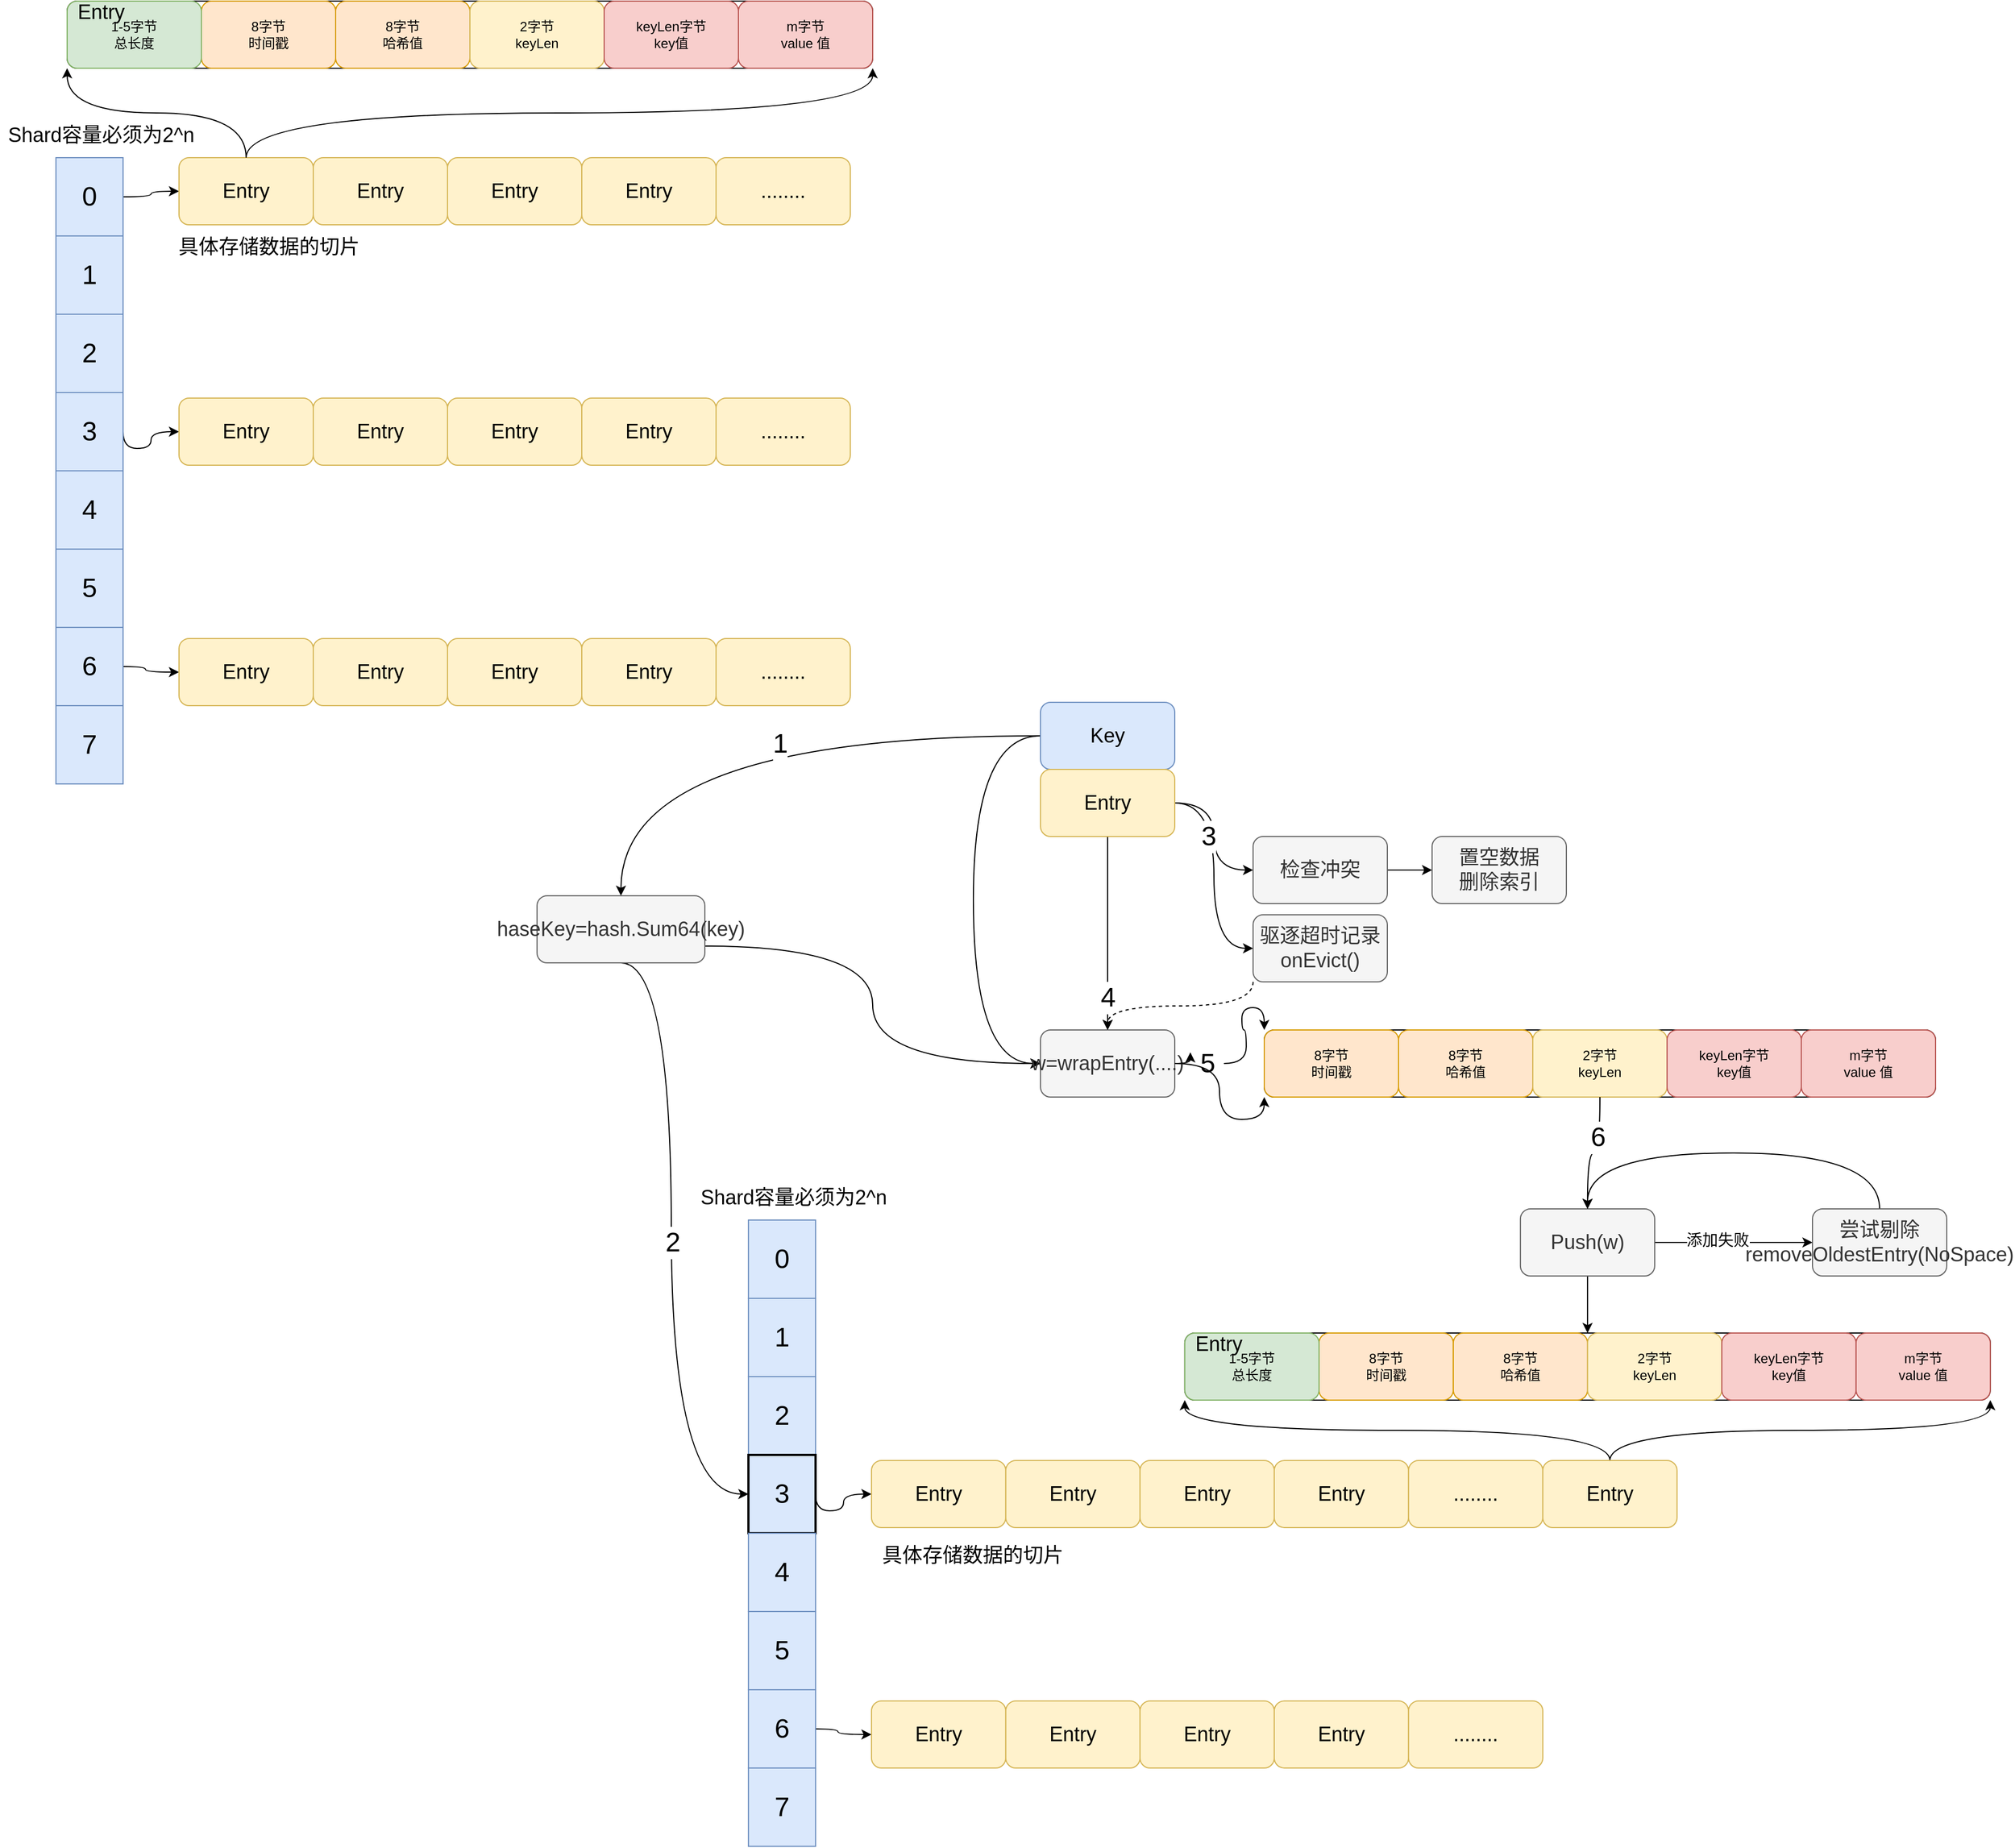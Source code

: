 <mxfile version="12.9.3" type="device"><diagram id="f8zTZtIyy3X4nfBi4ISw" name="第 1 页"><mxGraphModel dx="1221" dy="714" grid="1" gridSize="10" guides="1" tooltips="1" connect="1" arrows="1" fold="1" page="1" pageScale="1" pageWidth="1169" pageHeight="827" math="0" shadow="0"><root><mxCell id="0"/><mxCell id="1" parent="0"/><mxCell id="JFfvHVcjmFUZ5Ef5ul6t-11" value="" style="group" parent="1" vertex="1" connectable="0"><mxGeometry x="90" y="80" width="720" height="60" as="geometry"/></mxCell><mxCell id="JFfvHVcjmFUZ5Ef5ul6t-9" value="" style="rounded=1;whiteSpace=wrap;html=1;" parent="JFfvHVcjmFUZ5Ef5ul6t-11" vertex="1"><mxGeometry width="720" height="60" as="geometry"/></mxCell><mxCell id="JFfvHVcjmFUZ5Ef5ul6t-3" value="8字节&lt;br&gt;时间戳" style="rounded=1;whiteSpace=wrap;html=1;fillColor=#ffe6cc;strokeColor=#d79b00;" parent="JFfvHVcjmFUZ5Ef5ul6t-11" vertex="1"><mxGeometry x="120" width="120" height="60" as="geometry"/></mxCell><mxCell id="JFfvHVcjmFUZ5Ef5ul6t-4" value="8字节&lt;br&gt;哈希值" style="rounded=1;whiteSpace=wrap;html=1;fillColor=#ffe6cc;strokeColor=#d79b00;" parent="JFfvHVcjmFUZ5Ef5ul6t-11" vertex="1"><mxGeometry x="240" width="120" height="60" as="geometry"/></mxCell><mxCell id="JFfvHVcjmFUZ5Ef5ul6t-5" value="2字节&lt;br&gt;keyLen" style="rounded=1;whiteSpace=wrap;html=1;fillColor=#fff2cc;strokeColor=#d6b656;" parent="JFfvHVcjmFUZ5Ef5ul6t-11" vertex="1"><mxGeometry x="360" width="120" height="60" as="geometry"/></mxCell><mxCell id="JFfvHVcjmFUZ5Ef5ul6t-6" value="keyLen字节&lt;br&gt;key值" style="rounded=1;whiteSpace=wrap;html=1;fillColor=#f8cecc;strokeColor=#b85450;" parent="JFfvHVcjmFUZ5Ef5ul6t-11" vertex="1"><mxGeometry x="480" width="120" height="60" as="geometry"/></mxCell><mxCell id="JFfvHVcjmFUZ5Ef5ul6t-8" value="m字节&lt;br&gt;value 值" style="rounded=1;whiteSpace=wrap;html=1;fillColor=#f8cecc;strokeColor=#b85450;" parent="JFfvHVcjmFUZ5Ef5ul6t-11" vertex="1"><mxGeometry x="600" width="120" height="60" as="geometry"/></mxCell><mxCell id="JFfvHVcjmFUZ5Ef5ul6t-10" value="1-5字节&lt;br&gt;总长度" style="rounded=1;whiteSpace=wrap;html=1;fillColor=#d5e8d4;strokeColor=#82b366;" parent="JFfvHVcjmFUZ5Ef5ul6t-11" vertex="1"><mxGeometry width="120" height="60" as="geometry"/></mxCell><mxCell id="JFfvHVcjmFUZ5Ef5ul6t-12" value="&lt;font style=&quot;font-size: 18px&quot;&gt;Entry&lt;/font&gt;" style="text;html=1;align=center;verticalAlign=middle;resizable=0;points=[];autosize=1;strokeColor=none;" parent="JFfvHVcjmFUZ5Ef5ul6t-11" vertex="1"><mxGeometry width="60" height="20" as="geometry"/></mxCell><mxCell id="JFfvHVcjmFUZ5Ef5ul6t-69" style="edgeStyle=orthogonalEdgeStyle;rounded=0;orthogonalLoop=1;jettySize=auto;html=1;exitX=1;exitY=0.5;exitDx=0;exitDy=0;entryX=0;entryY=0.5;entryDx=0;entryDy=0;curved=1;" parent="1" source="JFfvHVcjmFUZ5Ef5ul6t-13" target="JFfvHVcjmFUZ5Ef5ul6t-21" edge="1"><mxGeometry relative="1" as="geometry"/></mxCell><mxCell id="JFfvHVcjmFUZ5Ef5ul6t-13" value="&lt;font style=&quot;font-size: 24px&quot;&gt;0&lt;/font&gt;" style="rounded=0;whiteSpace=wrap;html=1;fillColor=#dae8fc;strokeColor=#6c8ebf;" parent="1" vertex="1"><mxGeometry x="80" y="220" width="60" height="70" as="geometry"/></mxCell><mxCell id="JFfvHVcjmFUZ5Ef5ul6t-14" value="&lt;font style=&quot;font-size: 24px&quot;&gt;1&lt;/font&gt;" style="rounded=0;whiteSpace=wrap;html=1;fillColor=#dae8fc;strokeColor=#6c8ebf;" parent="1" vertex="1"><mxGeometry x="80" y="290" width="60" height="70" as="geometry"/></mxCell><mxCell id="JFfvHVcjmFUZ5Ef5ul6t-15" value="&lt;font style=&quot;font-size: 24px&quot;&gt;2&lt;/font&gt;" style="rounded=0;whiteSpace=wrap;html=1;fillColor=#dae8fc;strokeColor=#6c8ebf;" parent="1" vertex="1"><mxGeometry x="80" y="360" width="60" height="70" as="geometry"/></mxCell><mxCell id="JFfvHVcjmFUZ5Ef5ul6t-70" style="edgeStyle=orthogonalEdgeStyle;curved=1;rounded=0;orthogonalLoop=1;jettySize=auto;html=1;exitX=1;exitY=0.5;exitDx=0;exitDy=0;entryX=0;entryY=0.5;entryDx=0;entryDy=0;" parent="1" source="JFfvHVcjmFUZ5Ef5ul6t-16" target="JFfvHVcjmFUZ5Ef5ul6t-28" edge="1"><mxGeometry relative="1" as="geometry"><Array as="points"><mxPoint x="140" y="480"/><mxPoint x="165" y="480"/><mxPoint x="165" y="465"/></Array></mxGeometry></mxCell><mxCell id="JFfvHVcjmFUZ5Ef5ul6t-16" value="&lt;font style=&quot;font-size: 24px&quot;&gt;3&lt;/font&gt;" style="rounded=0;whiteSpace=wrap;html=1;fillColor=#dae8fc;strokeColor=#6c8ebf;" parent="1" vertex="1"><mxGeometry x="80" y="430" width="60" height="70" as="geometry"/></mxCell><mxCell id="JFfvHVcjmFUZ5Ef5ul6t-17" value="&lt;font style=&quot;font-size: 24px&quot;&gt;4&lt;/font&gt;" style="rounded=0;whiteSpace=wrap;html=1;fillColor=#dae8fc;strokeColor=#6c8ebf;" parent="1" vertex="1"><mxGeometry x="80" y="500" width="60" height="70" as="geometry"/></mxCell><mxCell id="JFfvHVcjmFUZ5Ef5ul6t-18" value="&lt;font style=&quot;font-size: 24px&quot;&gt;5&lt;/font&gt;" style="rounded=0;whiteSpace=wrap;html=1;fillColor=#dae8fc;strokeColor=#6c8ebf;" parent="1" vertex="1"><mxGeometry x="80" y="570" width="60" height="70" as="geometry"/></mxCell><mxCell id="JFfvHVcjmFUZ5Ef5ul6t-71" style="edgeStyle=orthogonalEdgeStyle;curved=1;rounded=0;orthogonalLoop=1;jettySize=auto;html=1;exitX=1;exitY=0.5;exitDx=0;exitDy=0;entryX=0;entryY=0.5;entryDx=0;entryDy=0;" parent="1" source="JFfvHVcjmFUZ5Ef5ul6t-19" target="JFfvHVcjmFUZ5Ef5ul6t-34" edge="1"><mxGeometry relative="1" as="geometry"><Array as="points"><mxPoint x="160" y="675"/><mxPoint x="160" y="680"/></Array></mxGeometry></mxCell><mxCell id="JFfvHVcjmFUZ5Ef5ul6t-19" value="&lt;font style=&quot;font-size: 24px&quot;&gt;6&lt;/font&gt;" style="rounded=0;whiteSpace=wrap;html=1;fillColor=#dae8fc;strokeColor=#6c8ebf;" parent="1" vertex="1"><mxGeometry x="80" y="640" width="60" height="70" as="geometry"/></mxCell><mxCell id="JFfvHVcjmFUZ5Ef5ul6t-20" value="&lt;font style=&quot;font-size: 24px&quot;&gt;7&lt;/font&gt;" style="rounded=0;whiteSpace=wrap;html=1;fillColor=#dae8fc;strokeColor=#6c8ebf;" parent="1" vertex="1"><mxGeometry x="80" y="710" width="60" height="70" as="geometry"/></mxCell><mxCell id="JFfvHVcjmFUZ5Ef5ul6t-26" value="" style="group" parent="1" vertex="1" connectable="0"><mxGeometry x="190" y="220" width="600" height="60" as="geometry"/></mxCell><mxCell id="JFfvHVcjmFUZ5Ef5ul6t-21" value="&lt;font style=&quot;font-size: 18px&quot;&gt;Entry&lt;/font&gt;" style="rounded=1;whiteSpace=wrap;html=1;fillColor=#fff2cc;strokeColor=#d6b656;" parent="JFfvHVcjmFUZ5Ef5ul6t-26" vertex="1"><mxGeometry width="120" height="60" as="geometry"/></mxCell><mxCell id="JFfvHVcjmFUZ5Ef5ul6t-22" value="&lt;font style=&quot;font-size: 18px&quot;&gt;Entry&lt;/font&gt;" style="rounded=1;whiteSpace=wrap;html=1;fillColor=#fff2cc;strokeColor=#d6b656;" parent="JFfvHVcjmFUZ5Ef5ul6t-26" vertex="1"><mxGeometry x="120" width="120" height="60" as="geometry"/></mxCell><mxCell id="JFfvHVcjmFUZ5Ef5ul6t-23" value="&lt;font style=&quot;font-size: 18px&quot;&gt;Entry&lt;/font&gt;" style="rounded=1;whiteSpace=wrap;html=1;fillColor=#fff2cc;strokeColor=#d6b656;" parent="JFfvHVcjmFUZ5Ef5ul6t-26" vertex="1"><mxGeometry x="240" width="120" height="60" as="geometry"/></mxCell><mxCell id="JFfvHVcjmFUZ5Ef5ul6t-24" value="&lt;font style=&quot;font-size: 18px&quot;&gt;Entry&lt;/font&gt;" style="rounded=1;whiteSpace=wrap;html=1;fillColor=#fff2cc;strokeColor=#d6b656;" parent="JFfvHVcjmFUZ5Ef5ul6t-26" vertex="1"><mxGeometry x="360" width="120" height="60" as="geometry"/></mxCell><mxCell id="JFfvHVcjmFUZ5Ef5ul6t-25" value="&lt;span style=&quot;font-size: 18px&quot;&gt;........&lt;/span&gt;" style="rounded=1;whiteSpace=wrap;html=1;fillColor=#fff2cc;strokeColor=#d6b656;" parent="JFfvHVcjmFUZ5Ef5ul6t-26" vertex="1"><mxGeometry x="480" width="120" height="60" as="geometry"/></mxCell><mxCell id="JFfvHVcjmFUZ5Ef5ul6t-27" value="" style="group" parent="1" vertex="1" connectable="0"><mxGeometry x="190" y="435" width="600" height="60" as="geometry"/></mxCell><mxCell id="JFfvHVcjmFUZ5Ef5ul6t-28" value="&lt;font style=&quot;font-size: 18px&quot;&gt;Entry&lt;/font&gt;" style="rounded=1;whiteSpace=wrap;html=1;fillColor=#fff2cc;strokeColor=#d6b656;" parent="JFfvHVcjmFUZ5Ef5ul6t-27" vertex="1"><mxGeometry width="120" height="60" as="geometry"/></mxCell><mxCell id="JFfvHVcjmFUZ5Ef5ul6t-29" value="&lt;font style=&quot;font-size: 18px&quot;&gt;Entry&lt;/font&gt;" style="rounded=1;whiteSpace=wrap;html=1;fillColor=#fff2cc;strokeColor=#d6b656;" parent="JFfvHVcjmFUZ5Ef5ul6t-27" vertex="1"><mxGeometry x="120" width="120" height="60" as="geometry"/></mxCell><mxCell id="JFfvHVcjmFUZ5Ef5ul6t-30" value="&lt;font style=&quot;font-size: 18px&quot;&gt;Entry&lt;/font&gt;" style="rounded=1;whiteSpace=wrap;html=1;fillColor=#fff2cc;strokeColor=#d6b656;" parent="JFfvHVcjmFUZ5Ef5ul6t-27" vertex="1"><mxGeometry x="240" width="120" height="60" as="geometry"/></mxCell><mxCell id="JFfvHVcjmFUZ5Ef5ul6t-31" value="&lt;font style=&quot;font-size: 18px&quot;&gt;Entry&lt;/font&gt;" style="rounded=1;whiteSpace=wrap;html=1;fillColor=#fff2cc;strokeColor=#d6b656;" parent="JFfvHVcjmFUZ5Ef5ul6t-27" vertex="1"><mxGeometry x="360" width="120" height="60" as="geometry"/></mxCell><mxCell id="JFfvHVcjmFUZ5Ef5ul6t-32" value="&lt;span style=&quot;font-size: 18px&quot;&gt;........&lt;/span&gt;" style="rounded=1;whiteSpace=wrap;html=1;fillColor=#fff2cc;strokeColor=#d6b656;" parent="JFfvHVcjmFUZ5Ef5ul6t-27" vertex="1"><mxGeometry x="480" width="120" height="60" as="geometry"/></mxCell><mxCell id="JFfvHVcjmFUZ5Ef5ul6t-33" value="" style="group" parent="1" vertex="1" connectable="0"><mxGeometry x="190" y="650" width="600" height="60" as="geometry"/></mxCell><mxCell id="JFfvHVcjmFUZ5Ef5ul6t-34" value="&lt;font style=&quot;font-size: 18px&quot;&gt;Entry&lt;/font&gt;" style="rounded=1;whiteSpace=wrap;html=1;fillColor=#fff2cc;strokeColor=#d6b656;" parent="JFfvHVcjmFUZ5Ef5ul6t-33" vertex="1"><mxGeometry width="120" height="60" as="geometry"/></mxCell><mxCell id="JFfvHVcjmFUZ5Ef5ul6t-35" value="&lt;font style=&quot;font-size: 18px&quot;&gt;Entry&lt;/font&gt;" style="rounded=1;whiteSpace=wrap;html=1;fillColor=#fff2cc;strokeColor=#d6b656;" parent="JFfvHVcjmFUZ5Ef5ul6t-33" vertex="1"><mxGeometry x="120" width="120" height="60" as="geometry"/></mxCell><mxCell id="JFfvHVcjmFUZ5Ef5ul6t-36" value="&lt;font style=&quot;font-size: 18px&quot;&gt;Entry&lt;/font&gt;" style="rounded=1;whiteSpace=wrap;html=1;fillColor=#fff2cc;strokeColor=#d6b656;" parent="JFfvHVcjmFUZ5Ef5ul6t-33" vertex="1"><mxGeometry x="240" width="120" height="60" as="geometry"/></mxCell><mxCell id="JFfvHVcjmFUZ5Ef5ul6t-37" value="&lt;font style=&quot;font-size: 18px&quot;&gt;Entry&lt;/font&gt;" style="rounded=1;whiteSpace=wrap;html=1;fillColor=#fff2cc;strokeColor=#d6b656;" parent="JFfvHVcjmFUZ5Ef5ul6t-33" vertex="1"><mxGeometry x="360" width="120" height="60" as="geometry"/></mxCell><mxCell id="JFfvHVcjmFUZ5Ef5ul6t-38" value="&lt;span style=&quot;font-size: 18px&quot;&gt;........&lt;/span&gt;" style="rounded=1;whiteSpace=wrap;html=1;fillColor=#fff2cc;strokeColor=#d6b656;" parent="JFfvHVcjmFUZ5Ef5ul6t-33" vertex="1"><mxGeometry x="480" width="120" height="60" as="geometry"/></mxCell><mxCell id="JFfvHVcjmFUZ5Ef5ul6t-74" style="edgeStyle=orthogonalEdgeStyle;curved=1;rounded=0;orthogonalLoop=1;jettySize=auto;html=1;exitX=0.5;exitY=0;exitDx=0;exitDy=0;entryX=0;entryY=1;entryDx=0;entryDy=0;" parent="1" source="JFfvHVcjmFUZ5Ef5ul6t-21" target="JFfvHVcjmFUZ5Ef5ul6t-10" edge="1"><mxGeometry relative="1" as="geometry"/></mxCell><mxCell id="JFfvHVcjmFUZ5Ef5ul6t-75" style="edgeStyle=orthogonalEdgeStyle;curved=1;rounded=0;orthogonalLoop=1;jettySize=auto;html=1;exitX=0.5;exitY=0;exitDx=0;exitDy=0;entryX=1;entryY=1;entryDx=0;entryDy=0;" parent="1" source="JFfvHVcjmFUZ5Ef5ul6t-21" target="JFfvHVcjmFUZ5Ef5ul6t-8" edge="1"><mxGeometry relative="1" as="geometry"/></mxCell><mxCell id="JFfvHVcjmFUZ5Ef5ul6t-76" value="&lt;font style=&quot;font-size: 18px&quot;&gt;Shard容量必须为2^n&lt;/font&gt;" style="text;html=1;align=center;verticalAlign=middle;resizable=0;points=[];autosize=1;strokeColor=none;" parent="1" vertex="1"><mxGeometry x="30" y="190" width="180" height="20" as="geometry"/></mxCell><mxCell id="JFfvHVcjmFUZ5Ef5ul6t-77" value="&lt;font style=&quot;font-size: 18px&quot;&gt;具体存储数据的切片&lt;/font&gt;" style="text;html=1;align=center;verticalAlign=middle;resizable=0;points=[];autosize=1;strokeColor=none;" parent="1" vertex="1"><mxGeometry x="180" y="290" width="180" height="20" as="geometry"/></mxCell><mxCell id="p9eH_iB2-UWDhrtbkfeA-40" style="edgeStyle=orthogonalEdgeStyle;curved=1;rounded=0;orthogonalLoop=1;jettySize=auto;html=1;exitX=0;exitY=0.5;exitDx=0;exitDy=0;entryX=0.5;entryY=0;entryDx=0;entryDy=0;" parent="1" source="p9eH_iB2-UWDhrtbkfeA-2" target="p9eH_iB2-UWDhrtbkfeA-36" edge="1"><mxGeometry relative="1" as="geometry"/></mxCell><mxCell id="KaDSpVYIXuYie1mBLdF0-1" value="&lt;font style=&quot;font-size: 24px&quot;&gt;1&lt;/font&gt;" style="text;html=1;align=center;verticalAlign=middle;resizable=0;points=[];labelBackgroundColor=#ffffff;" vertex="1" connectable="0" parent="p9eH_iB2-UWDhrtbkfeA-40"><mxGeometry x="-0.101" y="7" relative="1" as="geometry"><mxPoint as="offset"/></mxGeometry></mxCell><mxCell id="KaDSpVYIXuYie1mBLdF0-4" style="edgeStyle=orthogonalEdgeStyle;rounded=0;orthogonalLoop=1;jettySize=auto;html=1;exitX=0;exitY=0.5;exitDx=0;exitDy=0;entryX=0;entryY=0.5;entryDx=0;entryDy=0;curved=1;" edge="1" parent="1" source="p9eH_iB2-UWDhrtbkfeA-2" target="p9eH_iB2-UWDhrtbkfeA-42"><mxGeometry relative="1" as="geometry"><Array as="points"><mxPoint x="900" y="737"/><mxPoint x="900" y="1030"/></Array></mxGeometry></mxCell><mxCell id="p9eH_iB2-UWDhrtbkfeA-2" value="&lt;font style=&quot;font-size: 18px&quot;&gt;Key&lt;/font&gt;" style="rounded=1;whiteSpace=wrap;html=1;fillColor=#dae8fc;strokeColor=#6c8ebf;" parent="1" vertex="1"><mxGeometry x="960" y="707" width="120" height="60" as="geometry"/></mxCell><mxCell id="p9eH_iB2-UWDhrtbkfeA-4" value="&lt;font style=&quot;font-size: 24px&quot;&gt;0&lt;/font&gt;" style="rounded=0;whiteSpace=wrap;html=1;fillColor=#dae8fc;strokeColor=#6c8ebf;" parent="1" vertex="1"><mxGeometry x="698.94" y="1170" width="60" height="70" as="geometry"/></mxCell><mxCell id="p9eH_iB2-UWDhrtbkfeA-5" value="&lt;font style=&quot;font-size: 24px&quot;&gt;1&lt;/font&gt;" style="rounded=0;whiteSpace=wrap;html=1;fillColor=#dae8fc;strokeColor=#6c8ebf;" parent="1" vertex="1"><mxGeometry x="698.94" y="1240" width="60" height="70" as="geometry"/></mxCell><mxCell id="p9eH_iB2-UWDhrtbkfeA-6" value="&lt;font style=&quot;font-size: 24px&quot;&gt;2&lt;/font&gt;" style="rounded=0;whiteSpace=wrap;html=1;fillColor=#dae8fc;strokeColor=#6c8ebf;" parent="1" vertex="1"><mxGeometry x="698.94" y="1310" width="60" height="70" as="geometry"/></mxCell><mxCell id="p9eH_iB2-UWDhrtbkfeA-7" style="edgeStyle=orthogonalEdgeStyle;curved=1;rounded=0;orthogonalLoop=1;jettySize=auto;html=1;exitX=1;exitY=0.5;exitDx=0;exitDy=0;entryX=0;entryY=0.5;entryDx=0;entryDy=0;" parent="1" source="p9eH_iB2-UWDhrtbkfeA-8" target="p9eH_iB2-UWDhrtbkfeA-21" edge="1"><mxGeometry relative="1" as="geometry"><Array as="points"><mxPoint x="758.94" y="1430"/><mxPoint x="783.94" y="1430"/><mxPoint x="783.94" y="1415"/></Array></mxGeometry></mxCell><mxCell id="p9eH_iB2-UWDhrtbkfeA-8" value="&lt;font style=&quot;font-size: 24px&quot;&gt;3&lt;/font&gt;" style="rounded=0;whiteSpace=wrap;html=1;fillColor=#dae8fc;strokeColor=#000000;gradientColor=none;strokeWidth=2;" parent="1" vertex="1"><mxGeometry x="698.94" y="1380" width="60" height="70" as="geometry"/></mxCell><mxCell id="p9eH_iB2-UWDhrtbkfeA-9" value="&lt;font style=&quot;font-size: 24px&quot;&gt;4&lt;/font&gt;" style="rounded=0;whiteSpace=wrap;html=1;fillColor=#dae8fc;strokeColor=#6c8ebf;" parent="1" vertex="1"><mxGeometry x="698.94" y="1450" width="60" height="70" as="geometry"/></mxCell><mxCell id="p9eH_iB2-UWDhrtbkfeA-10" value="&lt;font style=&quot;font-size: 24px&quot;&gt;5&lt;/font&gt;" style="rounded=0;whiteSpace=wrap;html=1;fillColor=#dae8fc;strokeColor=#6c8ebf;" parent="1" vertex="1"><mxGeometry x="698.94" y="1520" width="60" height="70" as="geometry"/></mxCell><mxCell id="p9eH_iB2-UWDhrtbkfeA-11" style="edgeStyle=orthogonalEdgeStyle;curved=1;rounded=0;orthogonalLoop=1;jettySize=auto;html=1;exitX=1;exitY=0.5;exitDx=0;exitDy=0;entryX=0;entryY=0.5;entryDx=0;entryDy=0;" parent="1" source="p9eH_iB2-UWDhrtbkfeA-12" target="p9eH_iB2-UWDhrtbkfeA-27" edge="1"><mxGeometry relative="1" as="geometry"><Array as="points"><mxPoint x="778.94" y="1625"/><mxPoint x="778.94" y="1630"/></Array></mxGeometry></mxCell><mxCell id="p9eH_iB2-UWDhrtbkfeA-12" value="&lt;font style=&quot;font-size: 24px&quot;&gt;6&lt;/font&gt;" style="rounded=0;whiteSpace=wrap;html=1;fillColor=#dae8fc;strokeColor=#6c8ebf;" parent="1" vertex="1"><mxGeometry x="698.94" y="1590" width="60" height="70" as="geometry"/></mxCell><mxCell id="p9eH_iB2-UWDhrtbkfeA-13" value="&lt;font style=&quot;font-size: 24px&quot;&gt;7&lt;/font&gt;" style="rounded=0;whiteSpace=wrap;html=1;fillColor=#dae8fc;strokeColor=#6c8ebf;" parent="1" vertex="1"><mxGeometry x="698.94" y="1660" width="60" height="70" as="geometry"/></mxCell><mxCell id="p9eH_iB2-UWDhrtbkfeA-20" value="" style="group" parent="1" vertex="1" connectable="0"><mxGeometry x="808.94" y="1385" width="600" height="60" as="geometry"/></mxCell><mxCell id="p9eH_iB2-UWDhrtbkfeA-21" value="&lt;font style=&quot;font-size: 18px&quot;&gt;Entry&lt;/font&gt;" style="rounded=1;whiteSpace=wrap;html=1;fillColor=#fff2cc;strokeColor=#d6b656;" parent="p9eH_iB2-UWDhrtbkfeA-20" vertex="1"><mxGeometry width="120" height="60" as="geometry"/></mxCell><mxCell id="p9eH_iB2-UWDhrtbkfeA-22" value="&lt;font style=&quot;font-size: 18px&quot;&gt;Entry&lt;/font&gt;" style="rounded=1;whiteSpace=wrap;html=1;fillColor=#fff2cc;strokeColor=#d6b656;" parent="p9eH_iB2-UWDhrtbkfeA-20" vertex="1"><mxGeometry x="120" width="120" height="60" as="geometry"/></mxCell><mxCell id="p9eH_iB2-UWDhrtbkfeA-23" value="&lt;font style=&quot;font-size: 18px&quot;&gt;Entry&lt;/font&gt;" style="rounded=1;whiteSpace=wrap;html=1;fillColor=#fff2cc;strokeColor=#d6b656;" parent="p9eH_iB2-UWDhrtbkfeA-20" vertex="1"><mxGeometry x="240" width="120" height="60" as="geometry"/></mxCell><mxCell id="p9eH_iB2-UWDhrtbkfeA-24" value="&lt;span style=&quot;font-size: 18px&quot;&gt;Entry&lt;/span&gt;" style="rounded=1;whiteSpace=wrap;html=1;fillColor=#fff2cc;strokeColor=#d6b656;" parent="p9eH_iB2-UWDhrtbkfeA-20" vertex="1"><mxGeometry x="360" width="120" height="60" as="geometry"/></mxCell><mxCell id="p9eH_iB2-UWDhrtbkfeA-25" value="&lt;span style=&quot;font-size: 18px&quot;&gt;........&lt;/span&gt;" style="rounded=1;whiteSpace=wrap;html=1;fillColor=#fff2cc;strokeColor=#d6b656;" parent="p9eH_iB2-UWDhrtbkfeA-20" vertex="1"><mxGeometry x="480" width="120" height="60" as="geometry"/></mxCell><mxCell id="p9eH_iB2-UWDhrtbkfeA-26" value="" style="group" parent="1" vertex="1" connectable="0"><mxGeometry x="808.94" y="1600" width="600" height="60" as="geometry"/></mxCell><mxCell id="p9eH_iB2-UWDhrtbkfeA-27" value="&lt;font style=&quot;font-size: 18px&quot;&gt;Entry&lt;/font&gt;" style="rounded=1;whiteSpace=wrap;html=1;fillColor=#fff2cc;strokeColor=#d6b656;" parent="p9eH_iB2-UWDhrtbkfeA-26" vertex="1"><mxGeometry width="120" height="60" as="geometry"/></mxCell><mxCell id="p9eH_iB2-UWDhrtbkfeA-28" value="&lt;font style=&quot;font-size: 18px&quot;&gt;Entry&lt;/font&gt;" style="rounded=1;whiteSpace=wrap;html=1;fillColor=#fff2cc;strokeColor=#d6b656;" parent="p9eH_iB2-UWDhrtbkfeA-26" vertex="1"><mxGeometry x="120" width="120" height="60" as="geometry"/></mxCell><mxCell id="p9eH_iB2-UWDhrtbkfeA-29" value="&lt;font style=&quot;font-size: 18px&quot;&gt;Entry&lt;/font&gt;" style="rounded=1;whiteSpace=wrap;html=1;fillColor=#fff2cc;strokeColor=#d6b656;" parent="p9eH_iB2-UWDhrtbkfeA-26" vertex="1"><mxGeometry x="240" width="120" height="60" as="geometry"/></mxCell><mxCell id="p9eH_iB2-UWDhrtbkfeA-30" value="&lt;font style=&quot;font-size: 18px&quot;&gt;Entry&lt;/font&gt;" style="rounded=1;whiteSpace=wrap;html=1;fillColor=#fff2cc;strokeColor=#d6b656;" parent="p9eH_iB2-UWDhrtbkfeA-26" vertex="1"><mxGeometry x="360" width="120" height="60" as="geometry"/></mxCell><mxCell id="p9eH_iB2-UWDhrtbkfeA-31" value="&lt;span style=&quot;font-size: 18px&quot;&gt;........&lt;/span&gt;" style="rounded=1;whiteSpace=wrap;html=1;fillColor=#fff2cc;strokeColor=#d6b656;" parent="p9eH_iB2-UWDhrtbkfeA-26" vertex="1"><mxGeometry x="480" width="120" height="60" as="geometry"/></mxCell><mxCell id="p9eH_iB2-UWDhrtbkfeA-32" value="&lt;font style=&quot;font-size: 18px&quot;&gt;Shard容量必须为2^n&lt;/font&gt;" style="text;html=1;align=center;verticalAlign=middle;resizable=0;points=[];autosize=1;strokeColor=none;" parent="1" vertex="1"><mxGeometry x="648.94" y="1140" width="180" height="20" as="geometry"/></mxCell><mxCell id="p9eH_iB2-UWDhrtbkfeA-33" value="&lt;font style=&quot;font-size: 18px&quot;&gt;具体存储数据的切片&lt;/font&gt;" style="text;html=1;align=center;verticalAlign=middle;resizable=0;points=[];autosize=1;strokeColor=none;" parent="1" vertex="1"><mxGeometry x="808.94" y="1460" width="180" height="20" as="geometry"/></mxCell><mxCell id="p9eH_iB2-UWDhrtbkfeA-44" style="edgeStyle=orthogonalEdgeStyle;curved=1;rounded=0;orthogonalLoop=1;jettySize=auto;html=1;exitX=0.5;exitY=1;exitDx=0;exitDy=0;entryX=0.5;entryY=0;entryDx=0;entryDy=0;" parent="1" source="p9eH_iB2-UWDhrtbkfeA-34" target="p9eH_iB2-UWDhrtbkfeA-42" edge="1"><mxGeometry relative="1" as="geometry"/></mxCell><mxCell id="KaDSpVYIXuYie1mBLdF0-18" value="&lt;font style=&quot;font-size: 24px&quot;&gt;4&lt;/font&gt;" style="text;html=1;align=center;verticalAlign=middle;resizable=0;points=[];labelBackgroundColor=#ffffff;" vertex="1" connectable="0" parent="p9eH_iB2-UWDhrtbkfeA-44"><mxGeometry x="0.24" y="2" relative="1" as="geometry"><mxPoint x="-2" y="35.94" as="offset"/></mxGeometry></mxCell><mxCell id="KaDSpVYIXuYie1mBLdF0-12" style="edgeStyle=orthogonalEdgeStyle;curved=1;rounded=0;orthogonalLoop=1;jettySize=auto;html=1;exitX=1;exitY=0.5;exitDx=0;exitDy=0;entryX=0;entryY=0.5;entryDx=0;entryDy=0;" edge="1" parent="1" source="p9eH_iB2-UWDhrtbkfeA-34" target="KaDSpVYIXuYie1mBLdF0-9"><mxGeometry relative="1" as="geometry"/></mxCell><mxCell id="KaDSpVYIXuYie1mBLdF0-13" style="edgeStyle=orthogonalEdgeStyle;curved=1;rounded=0;orthogonalLoop=1;jettySize=auto;html=1;exitX=1;exitY=0.5;exitDx=0;exitDy=0;entryX=0;entryY=0.5;entryDx=0;entryDy=0;" edge="1" parent="1" source="p9eH_iB2-UWDhrtbkfeA-34" target="KaDSpVYIXuYie1mBLdF0-8"><mxGeometry relative="1" as="geometry"/></mxCell><mxCell id="KaDSpVYIXuYie1mBLdF0-17" value="&lt;font style=&quot;font-size: 24px&quot;&gt;3&lt;/font&gt;" style="text;html=1;align=center;verticalAlign=middle;resizable=0;points=[];labelBackgroundColor=#ffffff;" vertex="1" connectable="0" parent="KaDSpVYIXuYie1mBLdF0-13"><mxGeometry x="-0.57" y="-15" relative="1" as="geometry"><mxPoint x="1.79" y="14.95" as="offset"/></mxGeometry></mxCell><mxCell id="p9eH_iB2-UWDhrtbkfeA-34" value="&lt;font style=&quot;font-size: 18px&quot;&gt;Entry&lt;/font&gt;" style="rounded=1;whiteSpace=wrap;html=1;fillColor=#fff2cc;strokeColor=#d6b656;" parent="1" vertex="1"><mxGeometry x="960" y="767" width="120" height="60" as="geometry"/></mxCell><mxCell id="p9eH_iB2-UWDhrtbkfeA-41" style="edgeStyle=orthogonalEdgeStyle;curved=1;rounded=0;orthogonalLoop=1;jettySize=auto;html=1;exitX=0.5;exitY=1;exitDx=0;exitDy=0;entryX=0;entryY=0.5;entryDx=0;entryDy=0;" parent="1" source="p9eH_iB2-UWDhrtbkfeA-36" target="p9eH_iB2-UWDhrtbkfeA-8" edge="1"><mxGeometry relative="1" as="geometry"><Array as="points"><mxPoint x="630" y="940"/><mxPoint x="630" y="1415"/></Array></mxGeometry></mxCell><mxCell id="KaDSpVYIXuYie1mBLdF0-2" value="&lt;font style=&quot;font-size: 24px&quot;&gt;2&lt;/font&gt;" style="text;html=1;align=center;verticalAlign=middle;resizable=0;points=[];labelBackgroundColor=#ffffff;" vertex="1" connectable="0" parent="p9eH_iB2-UWDhrtbkfeA-41"><mxGeometry x="0.002" y="1" relative="1" as="geometry"><mxPoint as="offset"/></mxGeometry></mxCell><mxCell id="p9eH_iB2-UWDhrtbkfeA-43" style="edgeStyle=orthogonalEdgeStyle;curved=1;rounded=0;orthogonalLoop=1;jettySize=auto;html=1;exitX=1;exitY=0.75;exitDx=0;exitDy=0;entryX=0;entryY=0.5;entryDx=0;entryDy=0;" parent="1" source="p9eH_iB2-UWDhrtbkfeA-36" target="p9eH_iB2-UWDhrtbkfeA-42" edge="1"><mxGeometry relative="1" as="geometry"/></mxCell><mxCell id="p9eH_iB2-UWDhrtbkfeA-36" value="&lt;font style=&quot;font-size: 18px&quot;&gt;haseKey=hash.Sum64(key)&lt;/font&gt;" style="rounded=1;whiteSpace=wrap;html=1;fillColor=#f5f5f5;strokeColor=#666666;fontColor=#333333;" parent="1" vertex="1"><mxGeometry x="510" y="880" width="150" height="60" as="geometry"/></mxCell><mxCell id="p9eH_iB2-UWDhrtbkfeA-91" style="edgeStyle=orthogonalEdgeStyle;curved=1;rounded=0;orthogonalLoop=1;jettySize=auto;html=1;exitX=1;exitY=0.5;exitDx=0;exitDy=0;entryX=0;entryY=0;entryDx=0;entryDy=0;" parent="1" source="KaDSpVYIXuYie1mBLdF0-26" target="p9eH_iB2-UWDhrtbkfeA-79" edge="1"><mxGeometry relative="1" as="geometry"/></mxCell><mxCell id="KaDSpVYIXuYie1mBLdF0-19" style="edgeStyle=orthogonalEdgeStyle;curved=1;rounded=0;orthogonalLoop=1;jettySize=auto;html=1;exitX=1;exitY=0.5;exitDx=0;exitDy=0;entryX=0;entryY=1;entryDx=0;entryDy=0;" edge="1" parent="1" source="p9eH_iB2-UWDhrtbkfeA-42" target="p9eH_iB2-UWDhrtbkfeA-79"><mxGeometry relative="1" as="geometry"><Array as="points"><mxPoint x="1120" y="1030"/><mxPoint x="1120" y="1080"/><mxPoint x="1160" y="1080"/></Array></mxGeometry></mxCell><mxCell id="p9eH_iB2-UWDhrtbkfeA-42" value="&lt;font style=&quot;font-size: 18px&quot;&gt;w=wrapEntry(....)&lt;/font&gt;" style="rounded=1;whiteSpace=wrap;html=1;fillColor=#f5f5f5;strokeColor=#666666;fontColor=#333333;" parent="1" vertex="1"><mxGeometry x="960" y="1000" width="120" height="60" as="geometry"/></mxCell><mxCell id="p9eH_iB2-UWDhrtbkfeA-88" style="edgeStyle=orthogonalEdgeStyle;curved=1;rounded=0;orthogonalLoop=1;jettySize=auto;html=1;exitX=0.5;exitY=0;exitDx=0;exitDy=0;entryX=1;entryY=1;entryDx=0;entryDy=0;" parent="1" source="p9eH_iB2-UWDhrtbkfeA-61" target="p9eH_iB2-UWDhrtbkfeA-73" edge="1"><mxGeometry relative="1" as="geometry"/></mxCell><mxCell id="p9eH_iB2-UWDhrtbkfeA-89" style="edgeStyle=orthogonalEdgeStyle;curved=1;rounded=0;orthogonalLoop=1;jettySize=auto;html=1;exitX=0.5;exitY=0;exitDx=0;exitDy=0;entryX=0;entryY=1;entryDx=0;entryDy=0;" parent="1" source="p9eH_iB2-UWDhrtbkfeA-61" target="p9eH_iB2-UWDhrtbkfeA-74" edge="1"><mxGeometry relative="1" as="geometry"/></mxCell><mxCell id="p9eH_iB2-UWDhrtbkfeA-61" value="&lt;font style=&quot;font-size: 18px&quot;&gt;Entry&lt;/font&gt;" style="rounded=1;whiteSpace=wrap;html=1;fillColor=#fff2cc;strokeColor=#d6b656;" parent="1" vertex="1"><mxGeometry x="1408.94" y="1385" width="120" height="60" as="geometry"/></mxCell><mxCell id="p9eH_iB2-UWDhrtbkfeA-87" style="edgeStyle=orthogonalEdgeStyle;curved=1;rounded=0;orthogonalLoop=1;jettySize=auto;html=1;exitX=0.5;exitY=1;exitDx=0;exitDy=0;entryX=0.5;entryY=0;entryDx=0;entryDy=0;" parent="1" source="p9eH_iB2-UWDhrtbkfeA-66" target="p9eH_iB2-UWDhrtbkfeA-68" edge="1"><mxGeometry relative="1" as="geometry"/></mxCell><mxCell id="KaDSpVYIXuYie1mBLdF0-22" style="edgeStyle=orthogonalEdgeStyle;curved=1;rounded=0;orthogonalLoop=1;jettySize=auto;html=1;exitX=1;exitY=0.5;exitDx=0;exitDy=0;" edge="1" parent="1" source="p9eH_iB2-UWDhrtbkfeA-66" target="KaDSpVYIXuYie1mBLdF0-21"><mxGeometry relative="1" as="geometry"/></mxCell><mxCell id="KaDSpVYIXuYie1mBLdF0-24" value="&lt;font style=&quot;font-size: 14px&quot;&gt;添加失败&lt;/font&gt;" style="text;html=1;align=center;verticalAlign=middle;resizable=0;points=[];labelBackgroundColor=#ffffff;" vertex="1" connectable="0" parent="KaDSpVYIXuYie1mBLdF0-22"><mxGeometry x="-0.213" y="2" relative="1" as="geometry"><mxPoint as="offset"/></mxGeometry></mxCell><mxCell id="p9eH_iB2-UWDhrtbkfeA-66" value="&lt;font style=&quot;font-size: 18px&quot;&gt;Push(w)&lt;/font&gt;" style="rounded=1;whiteSpace=wrap;html=1;fillColor=#f5f5f5;strokeColor=#666666;fontColor=#333333;" parent="1" vertex="1"><mxGeometry x="1388.94" y="1160" width="120" height="60" as="geometry"/></mxCell><mxCell id="p9eH_iB2-UWDhrtbkfeA-67" value="" style="group" parent="1" vertex="1" connectable="0"><mxGeometry x="1088.94" y="1271" width="720" height="60" as="geometry"/></mxCell><mxCell id="p9eH_iB2-UWDhrtbkfeA-68" value="" style="rounded=1;whiteSpace=wrap;html=1;" parent="p9eH_iB2-UWDhrtbkfeA-67" vertex="1"><mxGeometry width="720" height="60" as="geometry"/></mxCell><mxCell id="p9eH_iB2-UWDhrtbkfeA-69" value="8字节&lt;br&gt;时间戳" style="rounded=1;whiteSpace=wrap;html=1;fillColor=#ffe6cc;strokeColor=#d79b00;" parent="p9eH_iB2-UWDhrtbkfeA-67" vertex="1"><mxGeometry x="120" width="120" height="60" as="geometry"/></mxCell><mxCell id="p9eH_iB2-UWDhrtbkfeA-70" value="8字节&lt;br&gt;哈希值" style="rounded=1;whiteSpace=wrap;html=1;fillColor=#ffe6cc;strokeColor=#d79b00;" parent="p9eH_iB2-UWDhrtbkfeA-67" vertex="1"><mxGeometry x="240" width="120" height="60" as="geometry"/></mxCell><mxCell id="p9eH_iB2-UWDhrtbkfeA-71" value="2字节&lt;br&gt;keyLen" style="rounded=1;whiteSpace=wrap;html=1;fillColor=#fff2cc;strokeColor=#d6b656;" parent="p9eH_iB2-UWDhrtbkfeA-67" vertex="1"><mxGeometry x="360" width="120" height="60" as="geometry"/></mxCell><mxCell id="p9eH_iB2-UWDhrtbkfeA-72" value="keyLen字节&lt;br&gt;key值" style="rounded=1;whiteSpace=wrap;html=1;fillColor=#f8cecc;strokeColor=#b85450;" parent="p9eH_iB2-UWDhrtbkfeA-67" vertex="1"><mxGeometry x="480" width="120" height="60" as="geometry"/></mxCell><mxCell id="p9eH_iB2-UWDhrtbkfeA-73" value="m字节&lt;br&gt;value 值" style="rounded=1;whiteSpace=wrap;html=1;fillColor=#f8cecc;strokeColor=#b85450;" parent="p9eH_iB2-UWDhrtbkfeA-67" vertex="1"><mxGeometry x="600" width="120" height="60" as="geometry"/></mxCell><mxCell id="p9eH_iB2-UWDhrtbkfeA-74" value="1-5字节&lt;br&gt;总长度" style="rounded=1;whiteSpace=wrap;html=1;fillColor=#d5e8d4;strokeColor=#82b366;" parent="p9eH_iB2-UWDhrtbkfeA-67" vertex="1"><mxGeometry width="120" height="60" as="geometry"/></mxCell><mxCell id="p9eH_iB2-UWDhrtbkfeA-75" value="&lt;font style=&quot;font-size: 18px&quot;&gt;Entry&lt;/font&gt;" style="text;html=1;align=center;verticalAlign=middle;resizable=0;points=[];autosize=1;strokeColor=none;" parent="p9eH_iB2-UWDhrtbkfeA-67" vertex="1"><mxGeometry width="60" height="20" as="geometry"/></mxCell><mxCell id="p9eH_iB2-UWDhrtbkfeA-85" value="" style="group" parent="1" vertex="1" connectable="0"><mxGeometry x="1160" y="1000" width="600" height="60" as="geometry"/></mxCell><mxCell id="p9eH_iB2-UWDhrtbkfeA-84" value="" style="rounded=1;whiteSpace=wrap;html=1;" parent="p9eH_iB2-UWDhrtbkfeA-85" vertex="1"><mxGeometry width="600" height="60" as="geometry"/></mxCell><mxCell id="p9eH_iB2-UWDhrtbkfeA-79" value="8字节&lt;br&gt;时间戳" style="rounded=1;whiteSpace=wrap;html=1;fillColor=#ffe6cc;strokeColor=#d79b00;" parent="p9eH_iB2-UWDhrtbkfeA-85" vertex="1"><mxGeometry width="120" height="60" as="geometry"/></mxCell><mxCell id="p9eH_iB2-UWDhrtbkfeA-80" value="8字节&lt;br&gt;哈希值" style="rounded=1;whiteSpace=wrap;html=1;fillColor=#ffe6cc;strokeColor=#d79b00;" parent="p9eH_iB2-UWDhrtbkfeA-85" vertex="1"><mxGeometry x="120" width="120" height="60" as="geometry"/></mxCell><mxCell id="p9eH_iB2-UWDhrtbkfeA-81" value="2字节&lt;br&gt;keyLen" style="rounded=1;whiteSpace=wrap;html=1;fillColor=#fff2cc;strokeColor=#d6b656;" parent="p9eH_iB2-UWDhrtbkfeA-85" vertex="1"><mxGeometry x="240" width="120" height="60" as="geometry"/></mxCell><mxCell id="p9eH_iB2-UWDhrtbkfeA-82" value="keyLen字节&lt;br&gt;key值" style="rounded=1;whiteSpace=wrap;html=1;fillColor=#f8cecc;strokeColor=#b85450;" parent="p9eH_iB2-UWDhrtbkfeA-85" vertex="1"><mxGeometry x="360" width="120" height="60" as="geometry"/></mxCell><mxCell id="p9eH_iB2-UWDhrtbkfeA-83" value="m字节&lt;br&gt;value 值" style="rounded=1;whiteSpace=wrap;html=1;fillColor=#f8cecc;strokeColor=#b85450;" parent="p9eH_iB2-UWDhrtbkfeA-85" vertex="1"><mxGeometry x="480" width="120" height="60" as="geometry"/></mxCell><mxCell id="KaDSpVYIXuYie1mBLdF0-14" style="edgeStyle=orthogonalEdgeStyle;curved=1;rounded=0;orthogonalLoop=1;jettySize=auto;html=1;exitX=1;exitY=0.5;exitDx=0;exitDy=0;entryX=0;entryY=0.5;entryDx=0;entryDy=0;" edge="1" parent="1" source="KaDSpVYIXuYie1mBLdF0-8" target="KaDSpVYIXuYie1mBLdF0-10"><mxGeometry relative="1" as="geometry"/></mxCell><mxCell id="KaDSpVYIXuYie1mBLdF0-8" value="&lt;span style=&quot;font-size: 18px&quot;&gt;检查冲突&lt;/span&gt;" style="rounded=1;whiteSpace=wrap;html=1;fillColor=#f5f5f5;strokeColor=#666666;fontColor=#333333;" vertex="1" parent="1"><mxGeometry x="1150" y="827" width="120" height="60" as="geometry"/></mxCell><mxCell id="KaDSpVYIXuYie1mBLdF0-15" style="edgeStyle=orthogonalEdgeStyle;curved=1;rounded=0;orthogonalLoop=1;jettySize=auto;html=1;exitX=0;exitY=1;exitDx=0;exitDy=0;entryX=0.5;entryY=0;entryDx=0;entryDy=0;dashed=1;" edge="1" parent="1" source="KaDSpVYIXuYie1mBLdF0-9" target="p9eH_iB2-UWDhrtbkfeA-42"><mxGeometry relative="1" as="geometry"/></mxCell><mxCell id="KaDSpVYIXuYie1mBLdF0-9" value="&lt;span style=&quot;font-size: 18px&quot;&gt;驱逐超时记录&lt;br&gt;onEvict()&lt;br&gt;&lt;/span&gt;" style="rounded=1;whiteSpace=wrap;html=1;fillColor=#f5f5f5;strokeColor=#666666;fontColor=#333333;" vertex="1" parent="1"><mxGeometry x="1150" y="897" width="120" height="60" as="geometry"/></mxCell><mxCell id="KaDSpVYIXuYie1mBLdF0-10" value="&lt;span style=&quot;font-size: 18px&quot;&gt;置空数据&lt;br&gt;删除索引&lt;br&gt;&lt;/span&gt;" style="rounded=1;whiteSpace=wrap;html=1;fillColor=#f5f5f5;strokeColor=#666666;fontColor=#333333;" vertex="1" parent="1"><mxGeometry x="1310" y="827" width="120" height="60" as="geometry"/></mxCell><mxCell id="KaDSpVYIXuYie1mBLdF0-20" style="edgeStyle=orthogonalEdgeStyle;curved=1;rounded=0;orthogonalLoop=1;jettySize=auto;html=1;exitX=0.5;exitY=1;exitDx=0;exitDy=0;entryX=0.5;entryY=0;entryDx=0;entryDy=0;" edge="1" parent="1" source="p9eH_iB2-UWDhrtbkfeA-81" target="p9eH_iB2-UWDhrtbkfeA-66"><mxGeometry relative="1" as="geometry"/></mxCell><mxCell id="KaDSpVYIXuYie1mBLdF0-25" value="&lt;font style=&quot;font-size: 24px&quot;&gt;6&lt;/font&gt;" style="text;html=1;align=center;verticalAlign=middle;resizable=0;points=[];labelBackgroundColor=#ffffff;" vertex="1" connectable="0" parent="KaDSpVYIXuYie1mBLdF0-20"><mxGeometry x="-0.363" y="-2" relative="1" as="geometry"><mxPoint as="offset"/></mxGeometry></mxCell><mxCell id="KaDSpVYIXuYie1mBLdF0-23" style="edgeStyle=orthogonalEdgeStyle;curved=1;rounded=0;orthogonalLoop=1;jettySize=auto;html=1;exitX=0.5;exitY=0;exitDx=0;exitDy=0;entryX=0.5;entryY=0;entryDx=0;entryDy=0;" edge="1" parent="1" source="KaDSpVYIXuYie1mBLdF0-21" target="p9eH_iB2-UWDhrtbkfeA-66"><mxGeometry relative="1" as="geometry"><Array as="points"><mxPoint x="1710" y="1110"/><mxPoint x="1449" y="1110"/></Array></mxGeometry></mxCell><mxCell id="KaDSpVYIXuYie1mBLdF0-21" value="&lt;span style=&quot;font-size: 18px&quot;&gt;尝试剔除&lt;br&gt;removeOldestEntry(NoSpace)&lt;br&gt;&lt;/span&gt;" style="rounded=1;whiteSpace=wrap;html=1;fillColor=#f5f5f5;strokeColor=#666666;fontColor=#333333;" vertex="1" parent="1"><mxGeometry x="1650" y="1160" width="120" height="60" as="geometry"/></mxCell><mxCell id="KaDSpVYIXuYie1mBLdF0-26" value="&lt;font style=&quot;font-size: 24px&quot;&gt;5&lt;/font&gt;" style="text;html=1;align=center;verticalAlign=middle;resizable=0;points=[];autosize=1;" vertex="1" parent="1"><mxGeometry x="1093.94" y="1020" width="30" height="20" as="geometry"/></mxCell><mxCell id="KaDSpVYIXuYie1mBLdF0-27" style="edgeStyle=orthogonalEdgeStyle;curved=1;rounded=0;orthogonalLoop=1;jettySize=auto;html=1;exitX=1;exitY=0.5;exitDx=0;exitDy=0;entryX=0;entryY=0;entryDx=0;entryDy=0;" edge="1" parent="1" source="p9eH_iB2-UWDhrtbkfeA-42" target="KaDSpVYIXuYie1mBLdF0-26"><mxGeometry relative="1" as="geometry"><mxPoint x="1080" y="1030.0" as="sourcePoint"/><mxPoint x="1160" y="1000.0" as="targetPoint"/></mxGeometry></mxCell></root></mxGraphModel></diagram></mxfile>